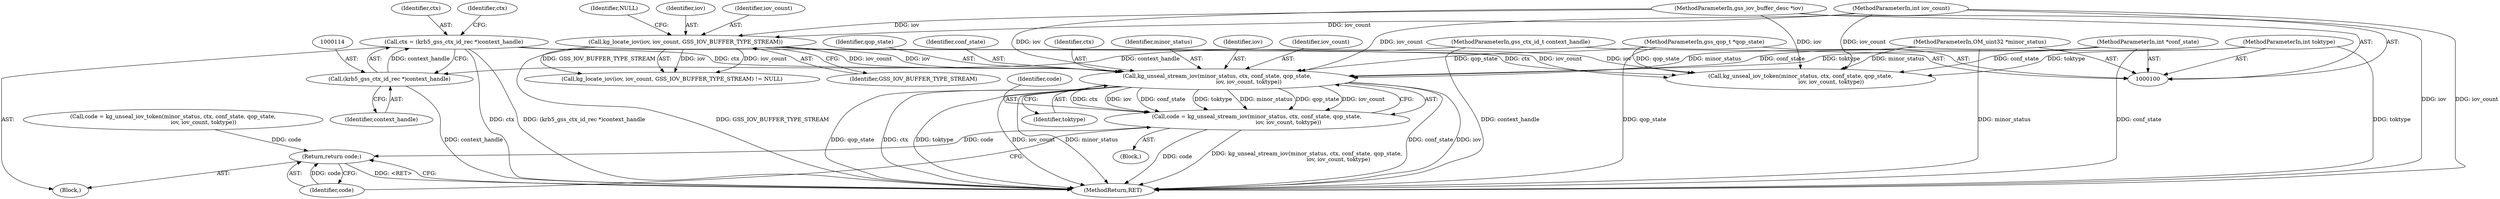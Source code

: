 digraph "0_krb5_82dc33da50338ac84c7b4102dc6513d897d0506a_6@pointer" {
"1000142" [label="(Call,kg_unseal_stream_iov(minor_status, ctx, conf_state, qop_state,\n                                    iov, iov_count, toktype))"];
"1000101" [label="(MethodParameterIn,OM_uint32 *minor_status)"];
"1000111" [label="(Call,ctx = (krb5_gss_ctx_id_rec *)context_handle)"];
"1000113" [label="(Call,(krb5_gss_ctx_id_rec *)context_handle)"];
"1000102" [label="(MethodParameterIn,gss_ctx_id_t context_handle)"];
"1000103" [label="(MethodParameterIn,int *conf_state)"];
"1000104" [label="(MethodParameterIn,gss_qop_t *qop_state)"];
"1000134" [label="(Call,kg_locate_iov(iov, iov_count, GSS_IOV_BUFFER_TYPE_STREAM))"];
"1000105" [label="(MethodParameterIn,gss_iov_buffer_desc *iov)"];
"1000106" [label="(MethodParameterIn,int iov_count)"];
"1000107" [label="(MethodParameterIn,int toktype)"];
"1000140" [label="(Call,code = kg_unseal_stream_iov(minor_status, ctx, conf_state, qop_state,\n                                    iov, iov_count, toktype))"];
"1000162" [label="(Return,return code;)"];
"1000105" [label="(MethodParameterIn,gss_iov_buffer_desc *iov)"];
"1000113" [label="(Call,(krb5_gss_ctx_id_rec *)context_handle)"];
"1000146" [label="(Identifier,qop_state)"];
"1000145" [label="(Identifier,conf_state)"];
"1000142" [label="(Call,kg_unseal_stream_iov(minor_status, ctx, conf_state, qop_state,\n                                    iov, iov_count, toktype))"];
"1000140" [label="(Call,code = kg_unseal_stream_iov(minor_status, ctx, conf_state, qop_state,\n                                    iov, iov_count, toktype))"];
"1000115" [label="(Identifier,context_handle)"];
"1000119" [label="(Identifier,ctx)"];
"1000137" [label="(Identifier,GSS_IOV_BUFFER_TYPE_STREAM)"];
"1000164" [label="(MethodReturn,RET)"];
"1000163" [label="(Identifier,code)"];
"1000144" [label="(Identifier,ctx)"];
"1000162" [label="(Return,return code;)"];
"1000136" [label="(Identifier,iov_count)"];
"1000143" [label="(Identifier,minor_status)"];
"1000147" [label="(Identifier,iov)"];
"1000152" [label="(Call,code = kg_unseal_iov_token(minor_status, ctx, conf_state, qop_state,\n                                   iov, iov_count, toktype))"];
"1000134" [label="(Call,kg_locate_iov(iov, iov_count, GSS_IOV_BUFFER_TYPE_STREAM))"];
"1000148" [label="(Identifier,iov_count)"];
"1000138" [label="(Identifier,NULL)"];
"1000111" [label="(Call,ctx = (krb5_gss_ctx_id_rec *)context_handle)"];
"1000108" [label="(Block,)"];
"1000135" [label="(Identifier,iov)"];
"1000112" [label="(Identifier,ctx)"];
"1000139" [label="(Block,)"];
"1000106" [label="(MethodParameterIn,int iov_count)"];
"1000102" [label="(MethodParameterIn,gss_ctx_id_t context_handle)"];
"1000101" [label="(MethodParameterIn,OM_uint32 *minor_status)"];
"1000149" [label="(Identifier,toktype)"];
"1000141" [label="(Identifier,code)"];
"1000107" [label="(MethodParameterIn,int toktype)"];
"1000104" [label="(MethodParameterIn,gss_qop_t *qop_state)"];
"1000154" [label="(Call,kg_unseal_iov_token(minor_status, ctx, conf_state, qop_state,\n                                   iov, iov_count, toktype))"];
"1000133" [label="(Call,kg_locate_iov(iov, iov_count, GSS_IOV_BUFFER_TYPE_STREAM) != NULL)"];
"1000103" [label="(MethodParameterIn,int *conf_state)"];
"1000142" -> "1000140"  [label="AST: "];
"1000142" -> "1000149"  [label="CFG: "];
"1000143" -> "1000142"  [label="AST: "];
"1000144" -> "1000142"  [label="AST: "];
"1000145" -> "1000142"  [label="AST: "];
"1000146" -> "1000142"  [label="AST: "];
"1000147" -> "1000142"  [label="AST: "];
"1000148" -> "1000142"  [label="AST: "];
"1000149" -> "1000142"  [label="AST: "];
"1000140" -> "1000142"  [label="CFG: "];
"1000142" -> "1000164"  [label="DDG: qop_state"];
"1000142" -> "1000164"  [label="DDG: ctx"];
"1000142" -> "1000164"  [label="DDG: toktype"];
"1000142" -> "1000164"  [label="DDG: iov_count"];
"1000142" -> "1000164"  [label="DDG: minor_status"];
"1000142" -> "1000164"  [label="DDG: conf_state"];
"1000142" -> "1000164"  [label="DDG: iov"];
"1000142" -> "1000140"  [label="DDG: ctx"];
"1000142" -> "1000140"  [label="DDG: iov"];
"1000142" -> "1000140"  [label="DDG: conf_state"];
"1000142" -> "1000140"  [label="DDG: toktype"];
"1000142" -> "1000140"  [label="DDG: minor_status"];
"1000142" -> "1000140"  [label="DDG: qop_state"];
"1000142" -> "1000140"  [label="DDG: iov_count"];
"1000101" -> "1000142"  [label="DDG: minor_status"];
"1000111" -> "1000142"  [label="DDG: ctx"];
"1000103" -> "1000142"  [label="DDG: conf_state"];
"1000104" -> "1000142"  [label="DDG: qop_state"];
"1000134" -> "1000142"  [label="DDG: iov"];
"1000134" -> "1000142"  [label="DDG: iov_count"];
"1000105" -> "1000142"  [label="DDG: iov"];
"1000106" -> "1000142"  [label="DDG: iov_count"];
"1000107" -> "1000142"  [label="DDG: toktype"];
"1000101" -> "1000100"  [label="AST: "];
"1000101" -> "1000164"  [label="DDG: minor_status"];
"1000101" -> "1000154"  [label="DDG: minor_status"];
"1000111" -> "1000108"  [label="AST: "];
"1000111" -> "1000113"  [label="CFG: "];
"1000112" -> "1000111"  [label="AST: "];
"1000113" -> "1000111"  [label="AST: "];
"1000119" -> "1000111"  [label="CFG: "];
"1000111" -> "1000164"  [label="DDG: ctx"];
"1000111" -> "1000164"  [label="DDG: (krb5_gss_ctx_id_rec *)context_handle"];
"1000113" -> "1000111"  [label="DDG: context_handle"];
"1000111" -> "1000154"  [label="DDG: ctx"];
"1000113" -> "1000115"  [label="CFG: "];
"1000114" -> "1000113"  [label="AST: "];
"1000115" -> "1000113"  [label="AST: "];
"1000113" -> "1000164"  [label="DDG: context_handle"];
"1000102" -> "1000113"  [label="DDG: context_handle"];
"1000102" -> "1000100"  [label="AST: "];
"1000102" -> "1000164"  [label="DDG: context_handle"];
"1000103" -> "1000100"  [label="AST: "];
"1000103" -> "1000164"  [label="DDG: conf_state"];
"1000103" -> "1000154"  [label="DDG: conf_state"];
"1000104" -> "1000100"  [label="AST: "];
"1000104" -> "1000164"  [label="DDG: qop_state"];
"1000104" -> "1000154"  [label="DDG: qop_state"];
"1000134" -> "1000133"  [label="AST: "];
"1000134" -> "1000137"  [label="CFG: "];
"1000135" -> "1000134"  [label="AST: "];
"1000136" -> "1000134"  [label="AST: "];
"1000137" -> "1000134"  [label="AST: "];
"1000138" -> "1000134"  [label="CFG: "];
"1000134" -> "1000164"  [label="DDG: GSS_IOV_BUFFER_TYPE_STREAM"];
"1000134" -> "1000133"  [label="DDG: iov"];
"1000134" -> "1000133"  [label="DDG: iov_count"];
"1000134" -> "1000133"  [label="DDG: GSS_IOV_BUFFER_TYPE_STREAM"];
"1000105" -> "1000134"  [label="DDG: iov"];
"1000106" -> "1000134"  [label="DDG: iov_count"];
"1000134" -> "1000154"  [label="DDG: iov"];
"1000134" -> "1000154"  [label="DDG: iov_count"];
"1000105" -> "1000100"  [label="AST: "];
"1000105" -> "1000164"  [label="DDG: iov"];
"1000105" -> "1000154"  [label="DDG: iov"];
"1000106" -> "1000100"  [label="AST: "];
"1000106" -> "1000164"  [label="DDG: iov_count"];
"1000106" -> "1000154"  [label="DDG: iov_count"];
"1000107" -> "1000100"  [label="AST: "];
"1000107" -> "1000164"  [label="DDG: toktype"];
"1000107" -> "1000154"  [label="DDG: toktype"];
"1000140" -> "1000139"  [label="AST: "];
"1000141" -> "1000140"  [label="AST: "];
"1000163" -> "1000140"  [label="CFG: "];
"1000140" -> "1000164"  [label="DDG: kg_unseal_stream_iov(minor_status, ctx, conf_state, qop_state,\n                                    iov, iov_count, toktype)"];
"1000140" -> "1000164"  [label="DDG: code"];
"1000140" -> "1000162"  [label="DDG: code"];
"1000162" -> "1000108"  [label="AST: "];
"1000162" -> "1000163"  [label="CFG: "];
"1000163" -> "1000162"  [label="AST: "];
"1000164" -> "1000162"  [label="CFG: "];
"1000162" -> "1000164"  [label="DDG: <RET>"];
"1000163" -> "1000162"  [label="DDG: code"];
"1000152" -> "1000162"  [label="DDG: code"];
}
